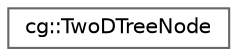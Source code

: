 digraph "Graphical Class Hierarchy"
{
 // LATEX_PDF_SIZE
  bgcolor="transparent";
  edge [fontname=Helvetica,fontsize=10,labelfontname=Helvetica,labelfontsize=10];
  node [fontname=Helvetica,fontsize=10,shape=box,height=0.2,width=0.4];
  rankdir="LR";
  Node0 [id="Node000000",label="cg::TwoDTreeNode",height=0.2,width=0.4,color="grey40", fillcolor="white", style="filled",URL="$classcg_1_1_two_d_tree_node.html",tooltip=" "];
}
